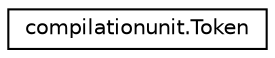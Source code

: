 digraph G
{
  edge [fontname="Helvetica",fontsize="10",labelfontname="Helvetica",labelfontsize="10"];
  node [fontname="Helvetica",fontsize="10",shape=record];
  rankdir=LR;
  Node1 [label="compilationunit.Token",height=0.2,width=0.4,color="black", fillcolor="white", style="filled",URL="$classcompilationunit_1_1_token.html"];
}
